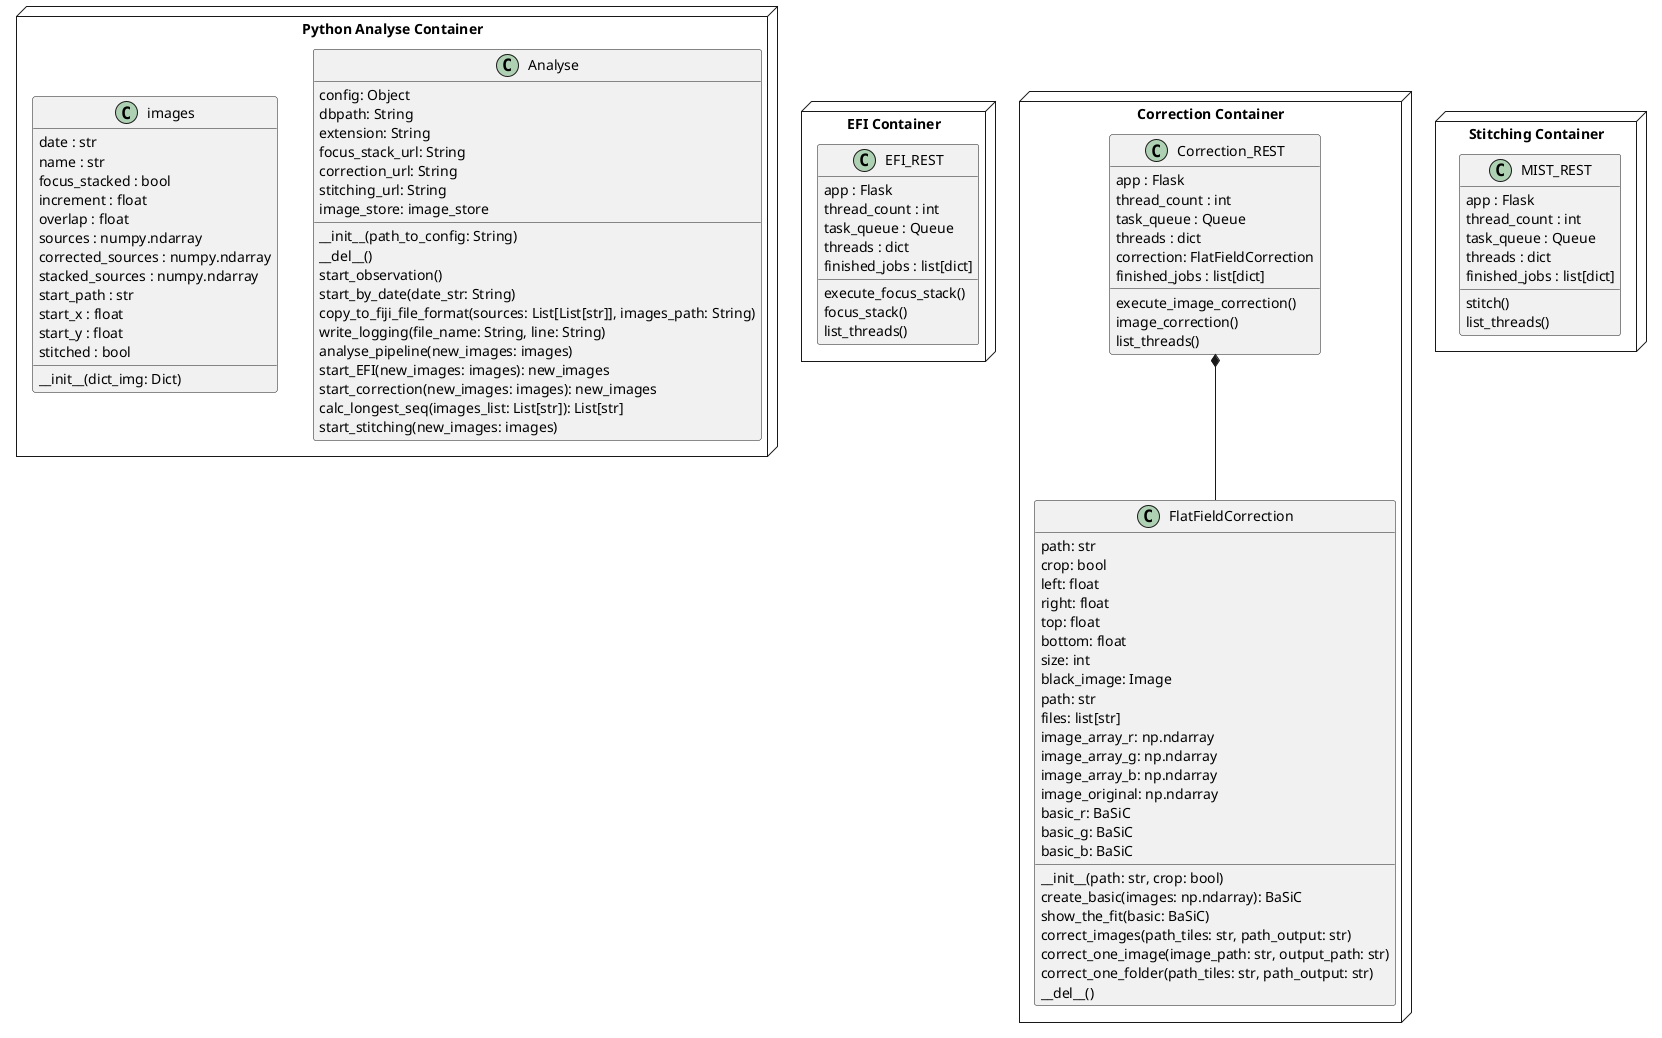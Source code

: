 @startuml
package "Python Analyse Container" <<Node>> {
    class Analyse {
        config: Object
        dbpath: String
        extension: String
        focus_stack_url: String
        correction_url: String
        stitching_url: String
        image_store: image_store
        
        __init__(path_to_config: String)
        __del__()
        start_observation()
        start_by_date(date_str: String)
        copy_to_fiji_file_format(sources: List[List[str]], images_path: String)
        write_logging(file_name: String, line: String)
        analyse_pipeline(new_images: images)
        start_EFI(new_images: images): new_images
        start_correction(new_images: images): new_images
        calc_longest_seq(images_list: List[str]): List[str]
        start_stitching(new_images: images)
    }
    class "images" as images {
        date : str
        name : str
        focus_stacked : bool
        increment : float
        overlap : float
        sources : numpy.ndarray
        corrected_sources : numpy.ndarray
        stacked_sources : numpy.ndarray
        start_path : str
        start_x : float
        start_y : float
        stitched : bool
        __init__(dict_img: Dict)
    }
}


package "EFI Container" <<Node>> {
    class "EFI_REST" as EFI_REST{
        app : Flask
        thread_count : int
        task_queue : Queue
        threads : dict 
        finished_jobs : list[dict]
        execute_focus_stack()
        focus_stack()
        list_threads()
    }
}

package "Correction Container" <<Node>> {
    class "Correction_REST" as Correction_REST{
        app : Flask
        thread_count : int
        task_queue : Queue
        threads : dict
        correction: FlatFieldCorrection
        finished_jobs : list[dict]
        execute_image_correction()
        image_correction()
        list_threads()
    }
    class FlatFieldCorrection {
        path: str
        crop: bool
        left: float
        right: float
        top: float
        bottom: float
        size: int
        black_image: Image
        path: str
        files: list[str]
        image_array_r: np.ndarray
        image_array_g: np.ndarray
        image_array_b: np.ndarray
        image_original: np.ndarray
        basic_r: BaSiC
        basic_g: BaSiC
        basic_b: BaSiC
        __init__(path: str, crop: bool)
        create_basic(images: np.ndarray): BaSiC
        show_the_fit(basic: BaSiC)
        correct_images(path_tiles: str, path_output: str)
        correct_one_image(image_path: str, output_path: str)
        correct_one_folder(path_tiles: str, path_output: str)
        __del__()
    }
    Correction_REST *-- FlatFieldCorrection
}

package "Stitching Container" <<Node>> {
    class "MIST_REST" as MIST_REST{
        app : Flask
        thread_count : int
        task_queue : Queue
        threads : dict
        finished_jobs : list[dict]
        stitch()
        list_threads()
    }
}

@enduml